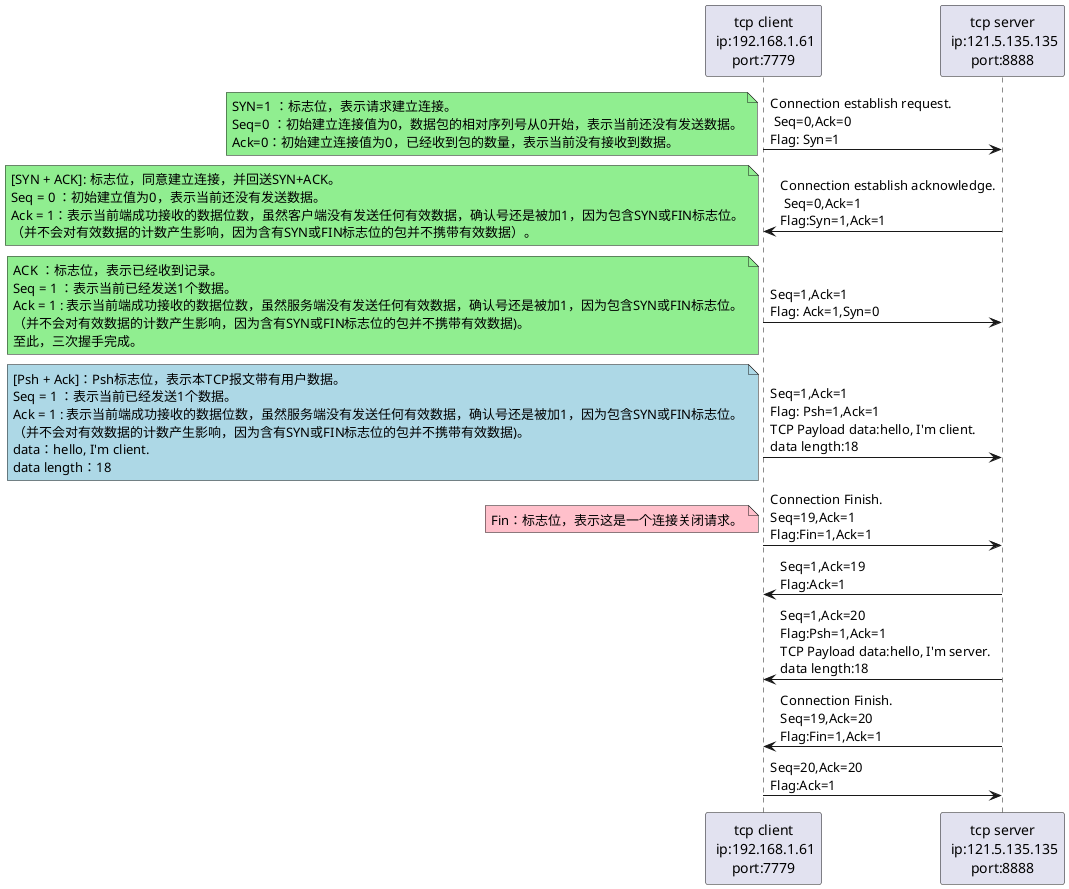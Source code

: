 @startuml

participant "tcp client\n ip:192.168.1.61\nport:7779" as client
participant "tcp server\n ip:121.5.135.135\nport:8888" as server


client -> server: Connection establish request.\n Seq=0,Ack=0\nFlag: Syn=1
note left #lightgreen
SYN=1 ：标志位，表示请求建立连接。
Seq=0 ：初始建立连接值为0，数据包的相对序列号从0开始，表示当前还没有发送数据。
Ack=0：初始建立连接值为0，已经收到包的数量，表示当前没有接收到数据。
end note



server -> client: Connection establish acknowledge.\n Seq=0,Ack=1\nFlag:Syn=1,Ack=1
note left #lightgreen
[SYN + ACK]: 标志位，同意建立连接，并回送SYN+ACK。
Seq = 0 ：初始建立值为0，表示当前还没有发送数据。
Ack = 1：表示当前端成功接收的数据位数，虽然客户端没有发送任何有效数据，确认号还是被加1，因为包含SYN或FIN标志位。
（并不会对有效数据的计数产生影响，因为含有SYN或FIN标志位的包并不携带有效数据）。
end note



client -> server: Seq=1,Ack=1\nFlag: Ack=1,Syn=0
note left #lightgreen
ACK ：标志位，表示已经收到记录。
Seq = 1 ：表示当前已经发送1个数据。
Ack = 1 : 表示当前端成功接收的数据位数，虽然服务端没有发送任何有效数据，确认号还是被加1，因为包含SYN或FIN标志位。
（并不会对有效数据的计数产生影响，因为含有SYN或FIN标志位的包并不携带有效数据)。
至此，三次握手完成。
end note



client -> server: Seq=1,Ack=1\nFlag: Psh=1,Ack=1\nTCP Payload data:hello, I'm client.\ndata length:18
note left #lightblue
[Psh + Ack]：Psh标志位，表示本TCP报文带有用户数据。
Seq = 1 ：表示当前已经发送1个数据。
Ack = 1 : 表示当前端成功接收的数据位数，虽然服务端没有发送任何有效数据，确认号还是被加1，因为包含SYN或FIN标志位。
（并不会对有效数据的计数产生影响，因为含有SYN或FIN标志位的包并不携带有效数据)。
data：hello, I'm client.
data length：18
end note


client -> server: Connection Finish. \nSeq=19,Ack=1\nFlag:Fin=1,Ack=1
note left #pink
Fin：标志位，表示这是一个连接关闭请求。
end note
server -> client: Seq=1,Ack=19\nFlag:Ack=1
server -> client: Seq=1,Ack=20\nFlag:Psh=1,Ack=1\nTCP Payload data:hello, I'm server.\ndata length:18
server -> client: Connection Finish. \nSeq=19,Ack=20\nFlag:Fin=1,Ack=1
client -> server: Seq=20,Ack=20\nFlag:Ack=1

@enduml